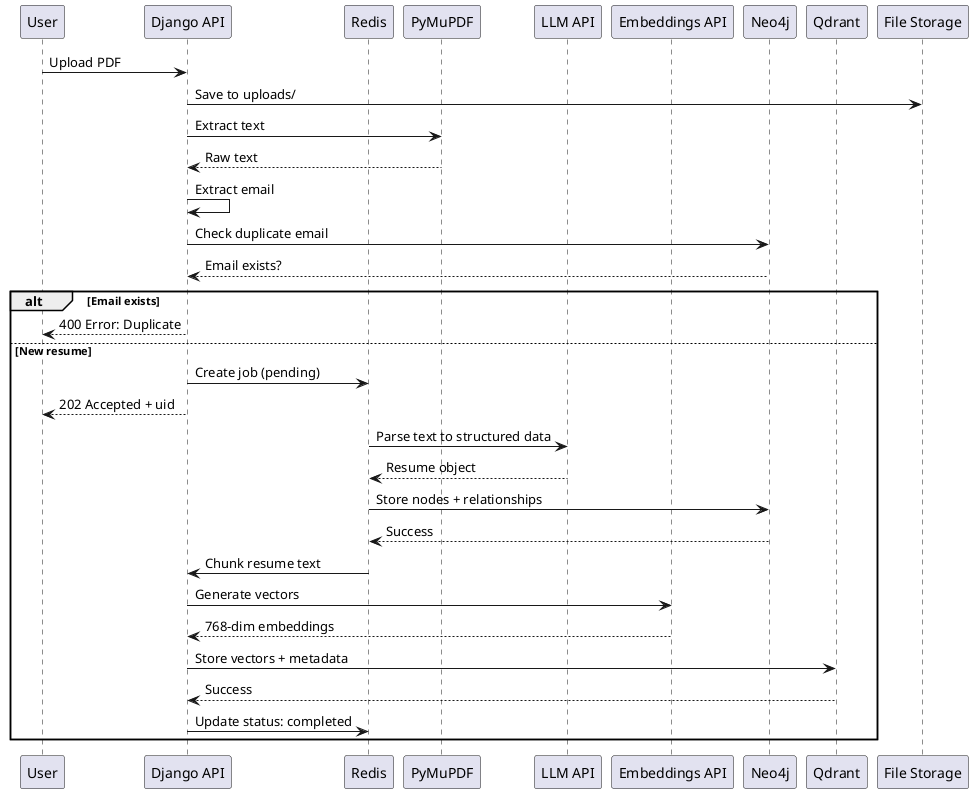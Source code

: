 @startuml
participant User
participant "Django API" as API
participant Redis
participant PyMuPDF
participant "LLM API" as LLM
participant "Embeddings API" as Embeddings
participant Neo4j
participant Qdrant
participant "File Storage" as Storage

User -> API: Upload PDF
API -> Storage: Save to uploads/
API -> PyMuPDF: Extract text
PyMuPDF --> API: Raw text
API -> API: Extract email
API -> Neo4j: Check duplicate email
Neo4j --> API: Email exists?

alt Email exists
    API --> User: 400 Error: Duplicate
else New resume
    API -> Redis: Create job (pending)
    API --> User: 202 Accepted + uid
    Redis -> LLM: Parse text to structured data
    LLM --> Redis: Resume object
    Redis -> Neo4j: Store nodes + relationships
    Neo4j --> Redis: Success
    Redis -> API: Chunk resume text
    API -> Embeddings: Generate vectors
    Embeddings --> API: 768-dim embeddings
    API -> Qdrant: Store vectors + metadata
    Qdrant --> API: Success
    API -> Redis: Update status: completed
end
@enduml
